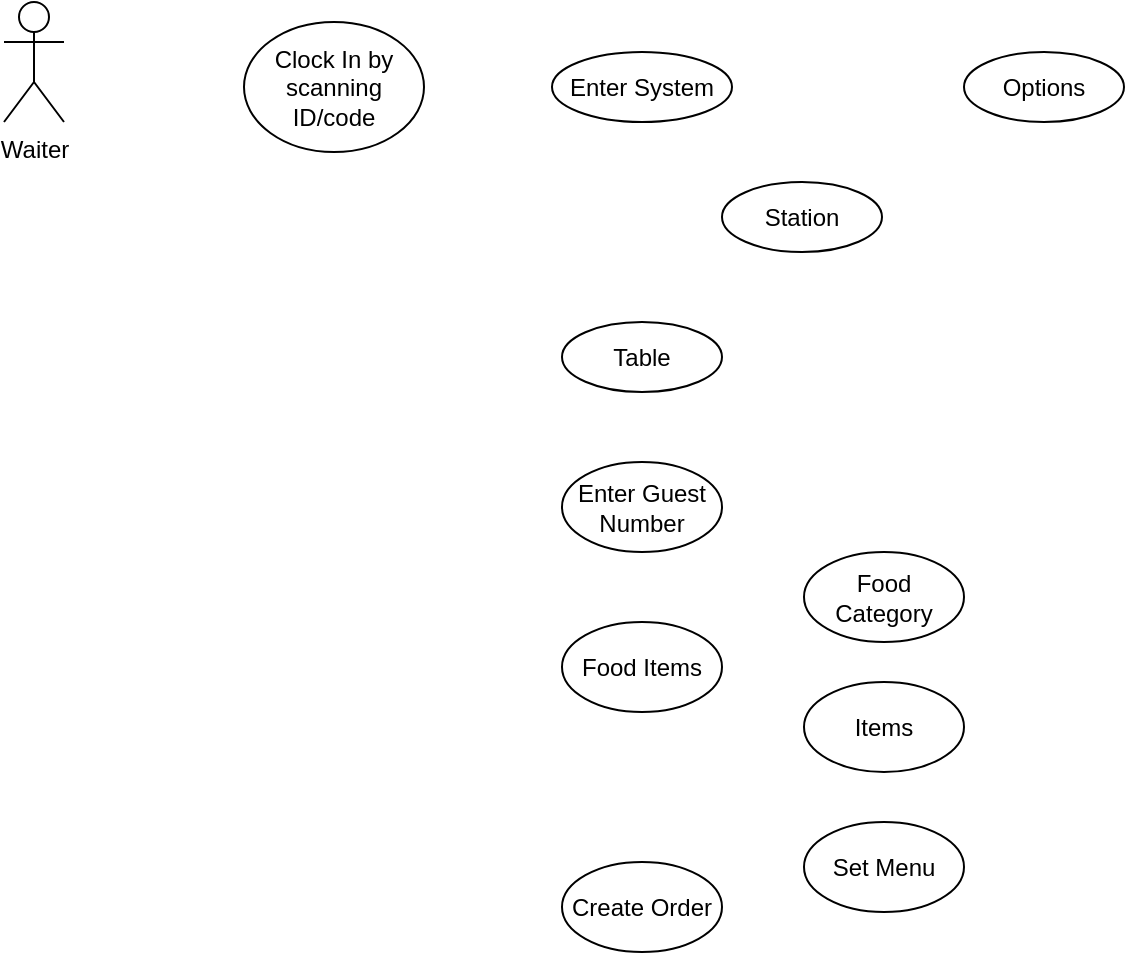 <mxfile version="23.1.5" type="github">
  <diagram name="Page-1" id="knzAuW0coJMuKpMu3PRs">
    <mxGraphModel dx="1434" dy="746" grid="1" gridSize="10" guides="1" tooltips="1" connect="1" arrows="1" fold="1" page="1" pageScale="1" pageWidth="827" pageHeight="1169" math="0" shadow="0">
      <root>
        <mxCell id="0" />
        <mxCell id="1" parent="0" />
        <mxCell id="_SApVEIOftllvKabywyw-1" value="Waiter" style="shape=umlActor;verticalLabelPosition=bottom;verticalAlign=top;html=1;outlineConnect=0;" parent="1" vertex="1">
          <mxGeometry x="80" y="40" width="30" height="60" as="geometry" />
        </mxCell>
        <mxCell id="_SApVEIOftllvKabywyw-2" value="Clock In by scanning ID/code" style="ellipse;whiteSpace=wrap;html=1;" parent="1" vertex="1">
          <mxGeometry x="200" y="50" width="90" height="65" as="geometry" />
        </mxCell>
        <mxCell id="_SApVEIOftllvKabywyw-3" value="Enter System" style="ellipse;whiteSpace=wrap;html=1;" parent="1" vertex="1">
          <mxGeometry x="354" y="65" width="90" height="35" as="geometry" />
        </mxCell>
        <mxCell id="_SApVEIOftllvKabywyw-4" value="Station" style="ellipse;whiteSpace=wrap;html=1;" parent="1" vertex="1">
          <mxGeometry x="439" y="130" width="80" height="35" as="geometry" />
        </mxCell>
        <mxCell id="_SApVEIOftllvKabywyw-5" value="Table" style="ellipse;whiteSpace=wrap;html=1;" parent="1" vertex="1">
          <mxGeometry x="359" y="200" width="80" height="35" as="geometry" />
        </mxCell>
        <mxCell id="_SApVEIOftllvKabywyw-6" value="Options" style="ellipse;whiteSpace=wrap;html=1;" parent="1" vertex="1">
          <mxGeometry x="560" y="65" width="80" height="35" as="geometry" />
        </mxCell>
        <mxCell id="_PRdKNhxORNj2MjLX8KP-1" value="Food Items" style="ellipse;whiteSpace=wrap;html=1;" vertex="1" parent="1">
          <mxGeometry x="359" y="350" width="80" height="45" as="geometry" />
        </mxCell>
        <mxCell id="_PRdKNhxORNj2MjLX8KP-2" value="Enter Guest Number" style="ellipse;whiteSpace=wrap;html=1;" vertex="1" parent="1">
          <mxGeometry x="359" y="270" width="80" height="45" as="geometry" />
        </mxCell>
        <mxCell id="_PRdKNhxORNj2MjLX8KP-3" value="Food Category" style="ellipse;whiteSpace=wrap;html=1;" vertex="1" parent="1">
          <mxGeometry x="480" y="315" width="80" height="45" as="geometry" />
        </mxCell>
        <mxCell id="_PRdKNhxORNj2MjLX8KP-4" value="Items" style="ellipse;whiteSpace=wrap;html=1;" vertex="1" parent="1">
          <mxGeometry x="480" y="380" width="80" height="45" as="geometry" />
        </mxCell>
        <mxCell id="_PRdKNhxORNj2MjLX8KP-5" value="Set Menu" style="ellipse;whiteSpace=wrap;html=1;" vertex="1" parent="1">
          <mxGeometry x="480" y="450" width="80" height="45" as="geometry" />
        </mxCell>
        <mxCell id="_PRdKNhxORNj2MjLX8KP-6" value="Create Order" style="ellipse;whiteSpace=wrap;html=1;" vertex="1" parent="1">
          <mxGeometry x="359" y="470" width="80" height="45" as="geometry" />
        </mxCell>
      </root>
    </mxGraphModel>
  </diagram>
</mxfile>

